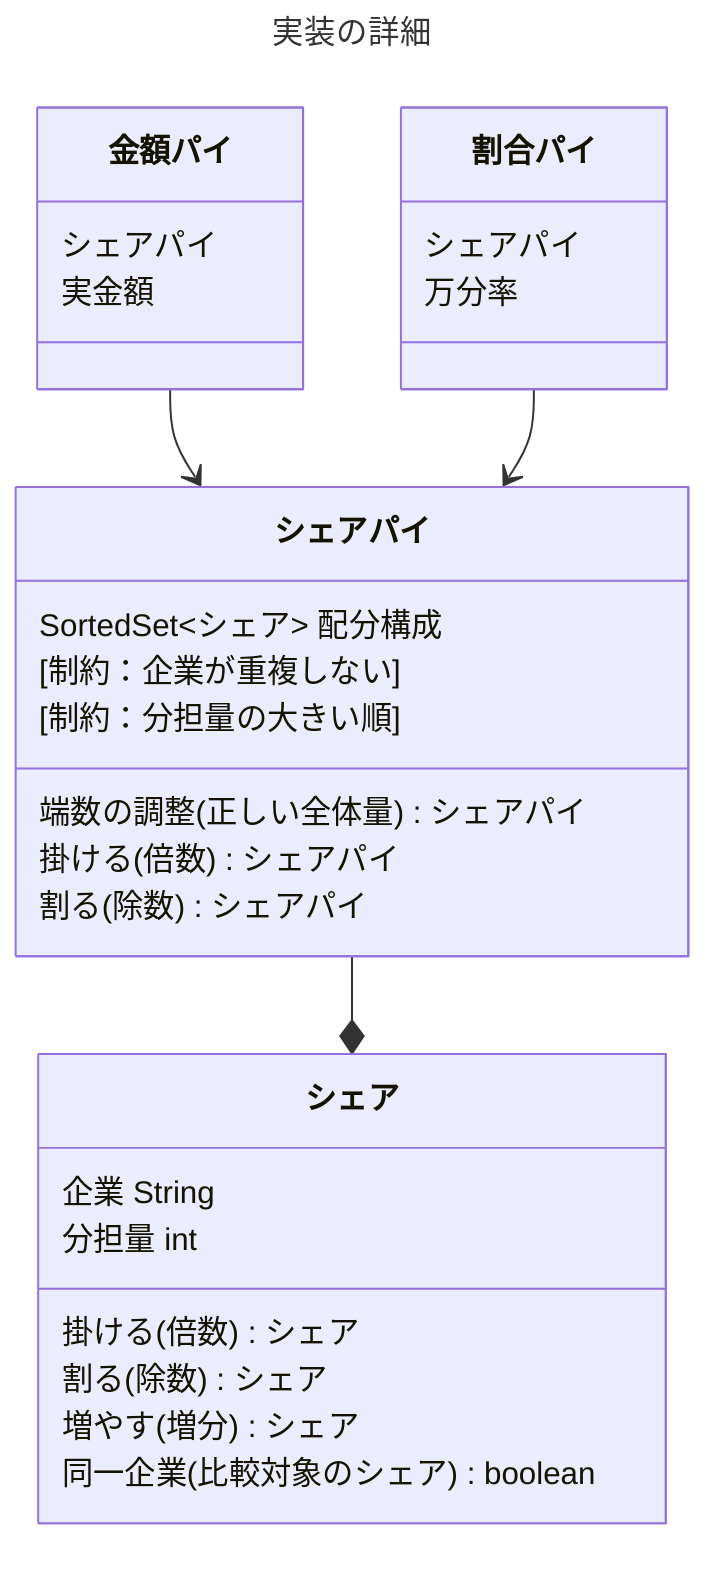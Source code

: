 ---
title: 実装の詳細
---
classDiagram
    金額パイ --> シェアパイ
    割合パイ --> シェアパイ
    シェアパイ --* シェア

    class シェアパイ {
        SortedSet~シェア~ 配分構成
        [制約：企業が重複しない]
        [制約：分担量の大きい順]
        端数の調整(正しい全体量) シェアパイ
        掛ける(倍数) シェアパイ
        割る(除数) シェアパイ
    }

    class シェア {
        企業 String
        分担量 int
        掛ける(倍数) シェア
        割る(除数) シェア
        増やす(増分) シェア
        同一企業(比較対象のシェア) boolean
    }
    class 割合パイ {
        シェアパイ
        万分率
    }
    class 金額パイ {
        シェアパイ
        実金額
    }